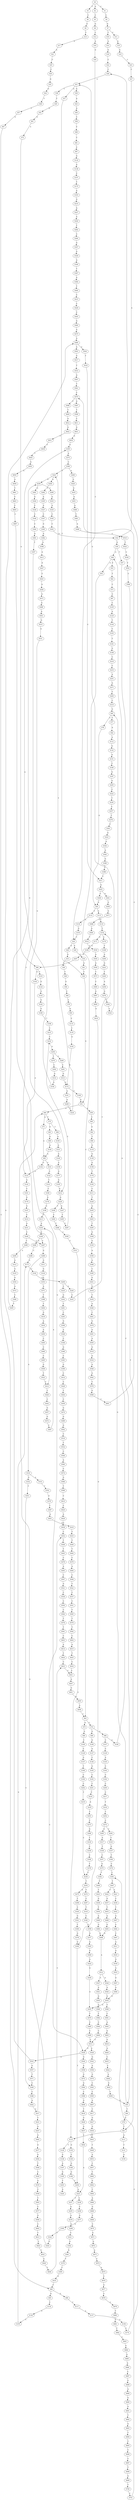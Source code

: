 strict digraph  {
	S0 -> S1 [ label = C ];
	S0 -> S2 [ label = G ];
	S0 -> S3 [ label = T ];
	S1 -> S4 [ label = C ];
	S2 -> S5 [ label = C ];
	S3 -> S6 [ label = C ];
	S4 -> S7 [ label = G ];
	S5 -> S8 [ label = G ];
	S6 -> S9 [ label = G ];
	S7 -> S10 [ label = T ];
	S7 -> S11 [ label = C ];
	S8 -> S12 [ label = C ];
	S9 -> S13 [ label = T ];
	S10 -> S14 [ label = A ];
	S11 -> S15 [ label = A ];
	S12 -> S16 [ label = A ];
	S13 -> S17 [ label = G ];
	S14 -> S18 [ label = G ];
	S15 -> S19 [ label = A ];
	S16 -> S20 [ label = G ];
	S17 -> S21 [ label = A ];
	S18 -> S22 [ label = C ];
	S19 -> S23 [ label = C ];
	S20 -> S24 [ label = C ];
	S21 -> S25 [ label = C ];
	S22 -> S26 [ label = C ];
	S23 -> S27 [ label = C ];
	S24 -> S28 [ label = G ];
	S24 -> S29 [ label = C ];
	S25 -> S30 [ label = C ];
	S26 -> S31 [ label = G ];
	S27 -> S32 [ label = A ];
	S28 -> S33 [ label = G ];
	S29 -> S34 [ label = G ];
	S30 -> S35 [ label = G ];
	S31 -> S36 [ label = A ];
	S31 -> S37 [ label = G ];
	S31 -> S38 [ label = C ];
	S32 -> S39 [ label = G ];
	S33 -> S40 [ label = G ];
	S34 -> S41 [ label = G ];
	S35 -> S42 [ label = G ];
	S36 -> S43 [ label = A ];
	S37 -> S44 [ label = T ];
	S38 -> S45 [ label = T ];
	S39 -> S46 [ label = A ];
	S39 -> S47 [ label = T ];
	S40 -> S48 [ label = T ];
	S41 -> S44 [ label = T ];
	S42 -> S49 [ label = T ];
	S43 -> S50 [ label = A ];
	S44 -> S51 [ label = G ];
	S45 -> S52 [ label = G ];
	S46 -> S53 [ label = C ];
	S46 -> S54 [ label = A ];
	S47 -> S55 [ label = C ];
	S48 -> S56 [ label = G ];
	S49 -> S57 [ label = C ];
	S50 -> S58 [ label = C ];
	S51 -> S59 [ label = A ];
	S51 -> S60 [ label = G ];
	S52 -> S61 [ label = G ];
	S53 -> S62 [ label = T ];
	S54 -> S63 [ label = C ];
	S55 -> S64 [ label = T ];
	S55 -> S65 [ label = G ];
	S56 -> S66 [ label = C ];
	S57 -> S67 [ label = G ];
	S58 -> S68 [ label = C ];
	S59 -> S69 [ label = C ];
	S60 -> S70 [ label = T ];
	S60 -> S71 [ label = A ];
	S61 -> S72 [ label = A ];
	S62 -> S73 [ label = C ];
	S63 -> S74 [ label = C ];
	S63 -> S75 [ label = A ];
	S64 -> S76 [ label = C ];
	S65 -> S77 [ label = T ];
	S65 -> S78 [ label = C ];
	S66 -> S79 [ label = C ];
	S67 -> S80 [ label = C ];
	S68 -> S81 [ label = C ];
	S69 -> S82 [ label = G ];
	S70 -> S83 [ label = G ];
	S70 -> S84 [ label = T ];
	S71 -> S85 [ label = A ];
	S72 -> S86 [ label = A ];
	S73 -> S87 [ label = C ];
	S74 -> S88 [ label = A ];
	S74 -> S89 [ label = G ];
	S75 -> S90 [ label = G ];
	S76 -> S91 [ label = T ];
	S77 -> S92 [ label = A ];
	S78 -> S93 [ label = G ];
	S79 -> S94 [ label = G ];
	S80 -> S95 [ label = A ];
	S80 -> S96 [ label = G ];
	S81 -> S97 [ label = C ];
	S82 -> S98 [ label = T ];
	S83 -> S99 [ label = G ];
	S84 -> S100 [ label = A ];
	S85 -> S101 [ label = C ];
	S85 -> S102 [ label = G ];
	S86 -> S103 [ label = T ];
	S86 -> S104 [ label = G ];
	S87 -> S105 [ label = C ];
	S88 -> S106 [ label = G ];
	S88 -> S107 [ label = C ];
	S89 -> S108 [ label = G ];
	S90 -> S109 [ label = C ];
	S91 -> S110 [ label = C ];
	S91 -> S111 [ label = G ];
	S92 -> S112 [ label = A ];
	S93 -> S113 [ label = G ];
	S93 -> S114 [ label = C ];
	S94 -> S115 [ label = C ];
	S95 -> S116 [ label = C ];
	S96 -> S117 [ label = T ];
	S97 -> S118 [ label = G ];
	S98 -> S119 [ label = G ];
	S99 -> S120 [ label = A ];
	S100 -> S121 [ label = G ];
	S101 -> S122 [ label = C ];
	S102 -> S123 [ label = A ];
	S103 -> S124 [ label = G ];
	S104 -> S123 [ label = A ];
	S105 -> S125 [ label = A ];
	S106 -> S46 [ label = A ];
	S107 -> S126 [ label = C ];
	S108 -> S127 [ label = A ];
	S109 -> S128 [ label = C ];
	S110 -> S129 [ label = T ];
	S110 -> S130 [ label = G ];
	S111 -> S131 [ label = T ];
	S112 -> S132 [ label = G ];
	S113 -> S133 [ label = C ];
	S114 -> S134 [ label = A ];
	S115 -> S135 [ label = C ];
	S116 -> S136 [ label = G ];
	S117 -> S137 [ label = A ];
	S118 -> S138 [ label = A ];
	S119 -> S139 [ label = G ];
	S120 -> S85 [ label = A ];
	S121 -> S140 [ label = A ];
	S122 -> S141 [ label = T ];
	S123 -> S142 [ label = A ];
	S124 -> S143 [ label = G ];
	S125 -> S144 [ label = T ];
	S126 -> S145 [ label = A ];
	S127 -> S146 [ label = C ];
	S128 -> S147 [ label = G ];
	S129 -> S148 [ label = G ];
	S130 -> S149 [ label = T ];
	S131 -> S150 [ label = A ];
	S132 -> S151 [ label = A ];
	S133 -> S152 [ label = T ];
	S134 -> S153 [ label = G ];
	S135 -> S154 [ label = G ];
	S136 -> S155 [ label = C ];
	S137 -> S156 [ label = G ];
	S138 -> S157 [ label = C ];
	S139 -> S158 [ label = G ];
	S140 -> S159 [ label = A ];
	S141 -> S160 [ label = C ];
	S142 -> S161 [ label = C ];
	S143 -> S162 [ label = G ];
	S144 -> S163 [ label = C ];
	S145 -> S164 [ label = C ];
	S146 -> S165 [ label = G ];
	S147 -> S166 [ label = T ];
	S148 -> S167 [ label = A ];
	S149 -> S168 [ label = G ];
	S151 -> S169 [ label = C ];
	S152 -> S170 [ label = A ];
	S152 -> S171 [ label = G ];
	S153 -> S24 [ label = C ];
	S154 -> S172 [ label = G ];
	S155 -> S173 [ label = G ];
	S156 -> S174 [ label = C ];
	S157 -> S175 [ label = T ];
	S158 -> S176 [ label = T ];
	S159 -> S177 [ label = G ];
	S160 -> S178 [ label = G ];
	S161 -> S179 [ label = G ];
	S162 -> S180 [ label = G ];
	S163 -> S181 [ label = T ];
	S164 -> S182 [ label = C ];
	S165 -> S183 [ label = C ];
	S166 -> S184 [ label = C ];
	S167 -> S185 [ label = G ];
	S168 -> S186 [ label = G ];
	S169 -> S187 [ label = G ];
	S170 -> S188 [ label = T ];
	S171 -> S189 [ label = G ];
	S172 -> S190 [ label = T ];
	S172 -> S191 [ label = A ];
	S173 -> S192 [ label = C ];
	S174 -> S26 [ label = C ];
	S175 -> S193 [ label = A ];
	S176 -> S194 [ label = A ];
	S177 -> S195 [ label = G ];
	S178 -> S196 [ label = G ];
	S179 -> S197 [ label = G ];
	S180 -> S198 [ label = T ];
	S181 -> S199 [ label = G ];
	S182 -> S200 [ label = C ];
	S183 -> S201 [ label = C ];
	S184 -> S202 [ label = C ];
	S185 -> S203 [ label = T ];
	S186 -> S204 [ label = T ];
	S187 -> S205 [ label = G ];
	S188 -> S206 [ label = A ];
	S189 -> S207 [ label = A ];
	S190 -> S51 [ label = G ];
	S191 -> S208 [ label = A ];
	S192 -> S209 [ label = G ];
	S193 -> S210 [ label = G ];
	S194 -> S211 [ label = C ];
	S195 -> S212 [ label = G ];
	S196 -> S213 [ label = C ];
	S197 -> S214 [ label = C ];
	S198 -> S215 [ label = C ];
	S199 -> S216 [ label = C ];
	S200 -> S217 [ label = C ];
	S201 -> S218 [ label = C ];
	S202 -> S219 [ label = T ];
	S203 -> S220 [ label = A ];
	S204 -> S221 [ label = A ];
	S205 -> S222 [ label = C ];
	S206 -> S223 [ label = G ];
	S207 -> S86 [ label = A ];
	S208 -> S224 [ label = C ];
	S209 -> S225 [ label = C ];
	S209 -> S226 [ label = G ];
	S210 -> S227 [ label = A ];
	S211 -> S228 [ label = T ];
	S212 -> S229 [ label = G ];
	S213 -> S230 [ label = A ];
	S214 -> S231 [ label = A ];
	S215 -> S232 [ label = C ];
	S216 -> S233 [ label = C ];
	S217 -> S234 [ label = T ];
	S218 -> S235 [ label = A ];
	S219 -> S236 [ label = C ];
	S221 -> S237 [ label = T ];
	S221 -> S238 [ label = C ];
	S222 -> S239 [ label = T ];
	S223 -> S240 [ label = T ];
	S224 -> S241 [ label = T ];
	S225 -> S242 [ label = G ];
	S226 -> S243 [ label = C ];
	S227 -> S244 [ label = A ];
	S228 -> S245 [ label = A ];
	S229 -> S246 [ label = T ];
	S229 -> S247 [ label = G ];
	S230 -> S248 [ label = C ];
	S231 -> S249 [ label = C ];
	S232 -> S250 [ label = G ];
	S233 -> S251 [ label = A ];
	S234 -> S252 [ label = T ];
	S235 -> S253 [ label = T ];
	S236 -> S254 [ label = T ];
	S237 -> S255 [ label = G ];
	S238 -> S256 [ label = C ];
	S239 -> S257 [ label = C ];
	S240 -> S258 [ label = A ];
	S241 -> S259 [ label = G ];
	S241 -> S260 [ label = A ];
	S242 -> S261 [ label = T ];
	S243 -> S152 [ label = T ];
	S244 -> S262 [ label = T ];
	S245 -> S263 [ label = T ];
	S246 -> S264 [ label = C ];
	S247 -> S265 [ label = T ];
	S248 -> S266 [ label = G ];
	S248 -> S267 [ label = C ];
	S249 -> S267 [ label = C ];
	S249 -> S268 [ label = T ];
	S250 -> S269 [ label = C ];
	S250 -> S270 [ label = T ];
	S251 -> S271 [ label = G ];
	S252 -> S272 [ label = C ];
	S253 -> S273 [ label = C ];
	S254 -> S274 [ label = T ];
	S254 -> S275 [ label = G ];
	S255 -> S276 [ label = A ];
	S256 -> S277 [ label = G ];
	S257 -> S278 [ label = T ];
	S258 -> S279 [ label = G ];
	S259 -> S280 [ label = C ];
	S259 -> S281 [ label = G ];
	S260 -> S282 [ label = C ];
	S261 -> S283 [ label = C ];
	S262 -> S284 [ label = C ];
	S263 -> S285 [ label = T ];
	S264 -> S286 [ label = T ];
	S265 -> S287 [ label = C ];
	S266 -> S288 [ label = C ];
	S267 -> S289 [ label = G ];
	S268 -> S290 [ label = G ];
	S269 -> S291 [ label = C ];
	S270 -> S292 [ label = C ];
	S271 -> S293 [ label = T ];
	S272 -> S294 [ label = C ];
	S272 -> S295 [ label = G ];
	S273 -> S296 [ label = G ];
	S274 -> S297 [ label = C ];
	S275 -> S298 [ label = T ];
	S276 -> S299 [ label = G ];
	S277 -> S300 [ label = G ];
	S278 -> S301 [ label = C ];
	S279 -> S302 [ label = C ];
	S280 -> S303 [ label = A ];
	S281 -> S304 [ label = A ];
	S282 -> S305 [ label = A ];
	S283 -> S306 [ label = G ];
	S284 -> S307 [ label = G ];
	S285 -> S308 [ label = G ];
	S286 -> S309 [ label = C ];
	S287 -> S232 [ label = C ];
	S288 -> S173 [ label = G ];
	S289 -> S310 [ label = A ];
	S289 -> S311 [ label = G ];
	S290 -> S312 [ label = G ];
	S291 -> S313 [ label = G ];
	S292 -> S314 [ label = G ];
	S293 -> S315 [ label = C ];
	S294 -> S316 [ label = T ];
	S295 -> S317 [ label = A ];
	S296 -> S318 [ label = T ];
	S297 -> S319 [ label = T ];
	S298 -> S320 [ label = C ];
	S299 -> S321 [ label = C ];
	S300 -> S322 [ label = T ];
	S301 -> S323 [ label = G ];
	S302 -> S324 [ label = C ];
	S303 -> S325 [ label = A ];
	S304 -> S326 [ label = C ];
	S305 -> S327 [ label = A ];
	S306 -> S328 [ label = A ];
	S307 -> S329 [ label = G ];
	S308 -> S330 [ label = G ];
	S309 -> S331 [ label = T ];
	S310 -> S332 [ label = G ];
	S310 -> S333 [ label = A ];
	S311 -> S334 [ label = G ];
	S312 -> S335 [ label = G ];
	S313 -> S172 [ label = G ];
	S314 -> S336 [ label = G ];
	S315 -> S65 [ label = G ];
	S316 -> S337 [ label = G ];
	S317 -> S338 [ label = T ];
	S318 -> S339 [ label = C ];
	S319 -> S340 [ label = C ];
	S320 -> S341 [ label = G ];
	S321 -> S342 [ label = G ];
	S322 -> S343 [ label = G ];
	S323 -> S344 [ label = A ];
	S324 -> S31 [ label = G ];
	S325 -> S345 [ label = C ];
	S326 -> S346 [ label = C ];
	S327 -> S347 [ label = C ];
	S328 -> S348 [ label = C ];
	S329 -> S349 [ label = G ];
	S330 -> S350 [ label = A ];
	S331 -> S110 [ label = C ];
	S332 -> S351 [ label = T ];
	S333 -> S352 [ label = T ];
	S334 -> S353 [ label = A ];
	S335 -> S354 [ label = A ];
	S336 -> S355 [ label = A ];
	S337 -> S356 [ label = T ];
	S338 -> S357 [ label = C ];
	S339 -> S358 [ label = C ];
	S340 -> S359 [ label = G ];
	S341 -> S360 [ label = T ];
	S342 -> S361 [ label = G ];
	S343 -> S60 [ label = G ];
	S344 -> S362 [ label = A ];
	S345 -> S363 [ label = C ];
	S346 -> S364 [ label = C ];
	S347 -> S365 [ label = G ];
	S348 -> S366 [ label = G ];
	S349 -> S367 [ label = T ];
	S350 -> S368 [ label = A ];
	S351 -> S369 [ label = C ];
	S352 -> S370 [ label = G ];
	S353 -> S371 [ label = A ];
	S354 -> S372 [ label = A ];
	S355 -> S373 [ label = A ];
	S356 -> S374 [ label = C ];
	S357 -> S375 [ label = G ];
	S358 -> S376 [ label = T ];
	S359 -> S377 [ label = G ];
	S360 -> S378 [ label = G ];
	S361 -> S379 [ label = T ];
	S362 -> S380 [ label = G ];
	S363 -> S32 [ label = A ];
	S364 -> S381 [ label = G ];
	S365 -> S382 [ label = A ];
	S366 -> S383 [ label = C ];
	S367 -> S384 [ label = A ];
	S368 -> S385 [ label = C ];
	S369 -> S386 [ label = C ];
	S370 -> S387 [ label = T ];
	S371 -> S388 [ label = T ];
	S372 -> S389 [ label = C ];
	S373 -> S390 [ label = C ];
	S374 -> S391 [ label = C ];
	S375 -> S392 [ label = T ];
	S376 -> S236 [ label = C ];
	S377 -> S393 [ label = A ];
	S378 -> S394 [ label = G ];
	S379 -> S395 [ label = C ];
	S380 -> S396 [ label = T ];
	S381 -> S397 [ label = T ];
	S382 -> S398 [ label = A ];
	S383 -> S399 [ label = G ];
	S384 -> S400 [ label = T ];
	S385 -> S401 [ label = G ];
	S386 -> S402 [ label = A ];
	S387 -> S403 [ label = A ];
	S388 -> S404 [ label = T ];
	S389 -> S405 [ label = T ];
	S390 -> S406 [ label = A ];
	S390 -> S241 [ label = T ];
	S391 -> S407 [ label = T ];
	S392 -> S408 [ label = T ];
	S393 -> S409 [ label = G ];
	S394 -> S204 [ label = T ];
	S395 -> S410 [ label = G ];
	S396 -> S411 [ label = C ];
	S397 -> S412 [ label = C ];
	S398 -> S413 [ label = A ];
	S399 -> S414 [ label = C ];
	S400 -> S415 [ label = C ];
	S401 -> S416 [ label = G ];
	S402 -> S417 [ label = G ];
	S403 -> S418 [ label = G ];
	S404 -> S419 [ label = G ];
	S405 -> S259 [ label = G ];
	S406 -> S420 [ label = G ];
	S407 -> S421 [ label = A ];
	S407 -> S422 [ label = T ];
	S408 -> S423 [ label = T ];
	S409 -> S424 [ label = A ];
	S410 -> S80 [ label = C ];
	S411 -> S425 [ label = G ];
	S412 -> S426 [ label = T ];
	S413 -> S427 [ label = A ];
	S414 -> S428 [ label = C ];
	S415 -> S429 [ label = C ];
	S416 -> S430 [ label = T ];
	S417 -> S431 [ label = T ];
	S417 -> S432 [ label = C ];
	S418 -> S433 [ label = T ];
	S419 -> S434 [ label = A ];
	S420 -> S435 [ label = G ];
	S421 -> S436 [ label = C ];
	S422 -> S437 [ label = G ];
	S423 -> S438 [ label = G ];
	S424 -> S439 [ label = G ];
	S425 -> S440 [ label = C ];
	S425 -> S441 [ label = A ];
	S426 -> S442 [ label = C ];
	S427 -> S443 [ label = C ];
	S428 -> S444 [ label = T ];
	S429 -> S445 [ label = C ];
	S430 -> S446 [ label = A ];
	S431 -> S447 [ label = A ];
	S432 -> S448 [ label = T ];
	S433 -> S449 [ label = T ];
	S434 -> S450 [ label = A ];
	S435 -> S451 [ label = A ];
	S436 -> S452 [ label = T ];
	S437 -> S453 [ label = T ];
	S438 -> S454 [ label = T ];
	S439 -> S455 [ label = G ];
	S440 -> S93 [ label = G ];
	S441 -> S456 [ label = G ];
	S442 -> S457 [ label = G ];
	S443 -> S458 [ label = A ];
	S444 -> S459 [ label = C ];
	S445 -> S460 [ label = G ];
	S446 -> S461 [ label = C ];
	S447 -> S462 [ label = G ];
	S448 -> S463 [ label = T ];
	S449 -> S464 [ label = T ];
	S450 -> S465 [ label = C ];
	S451 -> S466 [ label = A ];
	S452 -> S467 [ label = A ];
	S453 -> S468 [ label = A ];
	S454 -> S469 [ label = A ];
	S455 -> S470 [ label = T ];
	S456 -> S471 [ label = G ];
	S457 -> S472 [ label = G ];
	S458 -> S473 [ label = G ];
	S459 -> S474 [ label = G ];
	S460 -> S475 [ label = A ];
	S461 -> S476 [ label = G ];
	S462 -> S477 [ label = G ];
	S463 -> S478 [ label = C ];
	S464 -> S479 [ label = C ];
	S465 -> S480 [ label = C ];
	S466 -> S481 [ label = T ];
	S467 -> S482 [ label = C ];
	S468 -> S483 [ label = G ];
	S469 -> S484 [ label = G ];
	S470 -> S485 [ label = C ];
	S471 -> S486 [ label = T ];
	S472 -> S487 [ label = C ];
	S473 -> S488 [ label = A ];
	S474 -> S489 [ label = G ];
	S475 -> S490 [ label = A ];
	S476 -> S491 [ label = A ];
	S477 -> S492 [ label = G ];
	S478 -> S493 [ label = A ];
	S479 -> S494 [ label = A ];
	S480 -> S495 [ label = C ];
	S481 -> S496 [ label = A ];
	S482 -> S497 [ label = C ];
	S483 -> S498 [ label = G ];
	S484 -> S498 [ label = G ];
	S485 -> S499 [ label = C ];
	S486 -> S500 [ label = A ];
	S487 -> S230 [ label = A ];
	S488 -> S501 [ label = A ];
	S489 -> S502 [ label = G ];
	S490 -> S503 [ label = A ];
	S490 -> S504 [ label = G ];
	S491 -> S505 [ label = A ];
	S492 -> S506 [ label = T ];
	S493 -> S507 [ label = C ];
	S494 -> S508 [ label = C ];
	S495 -> S509 [ label = G ];
	S496 -> S510 [ label = G ];
	S497 -> S511 [ label = A ];
	S498 -> S512 [ label = A ];
	S499 -> S513 [ label = C ];
	S500 -> S514 [ label = T ];
	S501 -> S515 [ label = G ];
	S502 -> S516 [ label = C ];
	S503 -> S517 [ label = G ];
	S504 -> S518 [ label = T ];
	S505 -> S519 [ label = G ];
	S506 -> S520 [ label = C ];
	S507 -> S521 [ label = G ];
	S508 -> S522 [ label = T ];
	S509 -> S523 [ label = T ];
	S510 -> S524 [ label = T ];
	S511 -> S525 [ label = G ];
	S512 -> S526 [ label = G ];
	S512 -> S527 [ label = A ];
	S513 -> S528 [ label = A ];
	S513 -> S529 [ label = G ];
	S514 -> S530 [ label = A ];
	S515 -> S531 [ label = G ];
	S516 -> S532 [ label = T ];
	S517 -> S533 [ label = T ];
	S518 -> S411 [ label = C ];
	S519 -> S534 [ label = A ];
	S520 -> S535 [ label = A ];
	S521 -> S536 [ label = C ];
	S522 -> S537 [ label = C ];
	S523 -> S412 [ label = C ];
	S524 -> S538 [ label = C ];
	S525 -> S539 [ label = G ];
	S526 -> S540 [ label = A ];
	S527 -> S541 [ label = A ];
	S528 -> S542 [ label = G ];
	S529 -> S543 [ label = A ];
	S529 -> S544 [ label = G ];
	S530 -> S545 [ label = A ];
	S531 -> S212 [ label = G ];
	S532 -> S546 [ label = C ];
	S533 -> S547 [ label = G ];
	S534 -> S548 [ label = A ];
	S535 -> S549 [ label = C ];
	S536 -> S550 [ label = C ];
	S537 -> S551 [ label = C ];
	S538 -> S552 [ label = T ];
	S539 -> S553 [ label = A ];
	S540 -> S554 [ label = G ];
	S541 -> S555 [ label = G ];
	S542 -> S556 [ label = A ];
	S543 -> S557 [ label = G ];
	S543 -> S490 [ label = A ];
	S544 -> S558 [ label = A ];
	S545 -> S559 [ label = G ];
	S546 -> S560 [ label = A ];
	S547 -> S561 [ label = T ];
	S548 -> S562 [ label = G ];
	S549 -> S563 [ label = T ];
	S550 -> S564 [ label = C ];
	S551 -> S565 [ label = T ];
	S552 -> S566 [ label = C ];
	S553 -> S567 [ label = G ];
	S554 -> S568 [ label = T ];
	S554 -> S455 [ label = G ];
	S555 -> S569 [ label = G ];
	S556 -> S570 [ label = G ];
	S557 -> S571 [ label = T ];
	S558 -> S572 [ label = G ];
	S559 -> S573 [ label = T ];
	S560 -> S574 [ label = C ];
	S561 -> S575 [ label = C ];
	S562 -> S576 [ label = T ];
	S563 -> S577 [ label = C ];
	S564 -> S578 [ label = T ];
	S565 -> S579 [ label = T ];
	S566 -> S91 [ label = T ];
	S567 -> S580 [ label = A ];
	S568 -> S581 [ label = C ];
	S569 -> S582 [ label = T ];
	S570 -> S583 [ label = C ];
	S571 -> S369 [ label = C ];
	S572 -> S584 [ label = G ];
	S573 -> S585 [ label = C ];
	S574 -> S586 [ label = G ];
	S575 -> S587 [ label = G ];
	S575 -> S588 [ label = C ];
	S576 -> S589 [ label = G ];
	S577 -> S590 [ label = G ];
	S578 -> S591 [ label = T ];
	S579 -> S592 [ label = T ];
	S580 -> S554 [ label = G ];
	S581 -> S593 [ label = A ];
	S582 -> S594 [ label = C ];
	S583 -> S595 [ label = C ];
	S584 -> S596 [ label = C ];
	S585 -> S597 [ label = G ];
	S586 -> S598 [ label = T ];
	S587 -> S599 [ label = T ];
	S588 -> S600 [ label = T ];
	S589 -> S601 [ label = T ];
	S590 -> S602 [ label = C ];
	S591 -> S603 [ label = C ];
	S592 -> S604 [ label = C ];
	S593 -> S605 [ label = G ];
	S594 -> S606 [ label = C ];
	S595 -> S607 [ label = A ];
	S596 -> S608 [ label = G ];
	S597 -> S609 [ label = T ];
	S598 -> S610 [ label = C ];
	S599 -> S611 [ label = C ];
	S600 -> S612 [ label = G ];
	S601 -> S575 [ label = C ];
	S602 -> S613 [ label = T ];
	S603 -> S614 [ label = A ];
	S604 -> S615 [ label = A ];
	S605 -> S616 [ label = G ];
	S606 -> S513 [ label = C ];
	S607 -> S617 [ label = C ];
	S608 -> S618 [ label = T ];
	S609 -> S619 [ label = G ];
	S610 -> S620 [ label = C ];
	S611 -> S621 [ label = G ];
	S612 -> S622 [ label = G ];
	S613 -> S623 [ label = T ];
	S614 -> S624 [ label = T ];
	S615 -> S625 [ label = T ];
	S616 -> S626 [ label = A ];
	S617 -> S627 [ label = G ];
	S618 -> S628 [ label = G ];
	S619 -> S394 [ label = G ];
	S620 -> S629 [ label = A ];
	S621 -> S630 [ label = G ];
	S622 -> S631 [ label = C ];
	S623 -> S632 [ label = C ];
	S624 -> S633 [ label = C ];
	S625 -> S634 [ label = C ];
	S626 -> S635 [ label = C ];
	S627 -> S636 [ label = G ];
	S628 -> S637 [ label = G ];
	S629 -> S638 [ label = G ];
	S630 -> S355 [ label = A ];
	S631 -> S639 [ label = C ];
	S632 -> S640 [ label = A ];
	S633 -> S641 [ label = C ];
	S634 -> S641 [ label = C ];
	S635 -> S642 [ label = C ];
	S636 -> S643 [ label = T ];
	S637 -> S644 [ label = T ];
	S638 -> S432 [ label = C ];
	S639 -> S645 [ label = T ];
	S640 -> S646 [ label = T ];
	S641 -> S647 [ label = A ];
	S642 -> S648 [ label = A ];
	S643 -> S649 [ label = T ];
	S644 -> S221 [ label = A ];
	S645 -> S650 [ label = G ];
	S646 -> S633 [ label = C ];
	S647 -> S651 [ label = G ];
	S648 -> S652 [ label = G ];
	S649 -> S653 [ label = A ];
	S650 -> S654 [ label = G ];
	S651 -> S655 [ label = A ];
	S652 -> S656 [ label = T ];
	S653 -> S657 [ label = C ];
	S654 -> S658 [ label = G ];
	S655 -> S659 [ label = A ];
	S656 -> S55 [ label = C ];
	S657 -> S660 [ label = T ];
	S658 -> S661 [ label = T ];
	S659 -> S63 [ label = C ];
	S660 -> S662 [ label = G ];
	S661 -> S663 [ label = C ];
	S662 -> S664 [ label = C ];
	S663 -> S665 [ label = C ];
	S664 -> S666 [ label = A ];
	S665 -> S667 [ label = C ];
	S666 -> S668 [ label = G ];
	S667 -> S529 [ label = G ];
	S668 -> S669 [ label = A ];
	S669 -> S670 [ label = C ];
	S670 -> S671 [ label = G ];
	S671 -> S672 [ label = G ];
	S672 -> S673 [ label = A ];
	S673 -> S674 [ label = C ];
	S674 -> S675 [ label = A ];
	S675 -> S676 [ label = C ];
	S676 -> S677 [ label = A ];
	S677 -> S678 [ label = C ];
	S678 -> S679 [ label = C ];
	S679 -> S680 [ label = T ];
	S680 -> S681 [ label = C ];
	S681 -> S682 [ label = T ];
	S682 -> S683 [ label = A ];
	S683 -> S684 [ label = G ];
	S684 -> S685 [ label = A ];
	S685 -> S686 [ label = A ];
	S686 -> S687 [ label = C ];
	S687 -> S688 [ label = G ];
	S688 -> S689 [ label = A ];
	S689 -> S690 [ label = G ];
	S690 -> S691 [ label = G ];
	S691 -> S692 [ label = T ];
	S692 -> S693 [ label = G ];
	S693 -> S694 [ label = T ];
	S694 -> S695 [ label = C ];
	S695 -> S696 [ label = C ];
	S696 -> S697 [ label = C ];
	S697 -> S698 [ label = T ];
	S698 -> S699 [ label = G ];
	S699 -> S700 [ label = T ];
	S700 -> S701 [ label = C ];
	S701 -> S391 [ label = C ];
}
